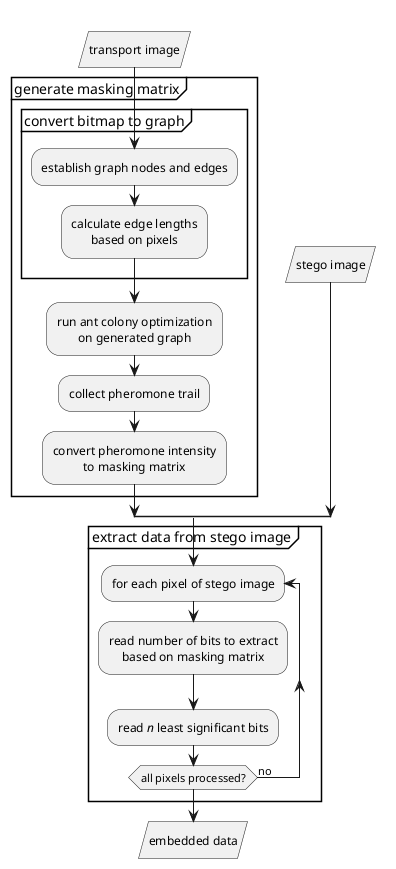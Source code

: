 @startuml
skinparam defaultTextAlignment center
split
    -[hidden]->
    :transport image/

    partition "generate masking matrix" {
        partition "convert bitmap to graph" {
            :establish graph nodes and edges;
            :calculate edge lengths
            based on pixels;
        }

        :run ant colony optimization
        on generated graph;

        :collect pheromone trail;

        :convert pheromone intensity
        to masking matrix;
    }
split again
    -[hidden]->
    :stego image/
end split

partition "extract data from stego image" {
  repeat :for each pixel of stego image;
  :read number of bits to extract
  based on masking matrix;
  :read //n// least significant bits;
  repeat while (all pixels processed?) is (no)
}

:embedded data/
@enduml
